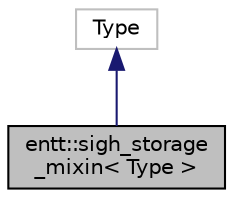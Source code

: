 digraph "entt::sigh_storage_mixin&lt; Type &gt;"
{
 // LATEX_PDF_SIZE
  edge [fontname="Helvetica",fontsize="10",labelfontname="Helvetica",labelfontsize="10"];
  node [fontname="Helvetica",fontsize="10",shape=record];
  Node1 [label="entt::sigh_storage\l_mixin\< Type \>",height=0.2,width=0.4,color="black", fillcolor="grey75", style="filled", fontcolor="black",tooltip="Mixin type to use to add signal support to storage types."];
  Node2 -> Node1 [dir="back",color="midnightblue",fontsize="10",style="solid",fontname="Helvetica"];
  Node2 [label="Type",height=0.2,width=0.4,color="grey75", fillcolor="white", style="filled",tooltip=" "];
}
